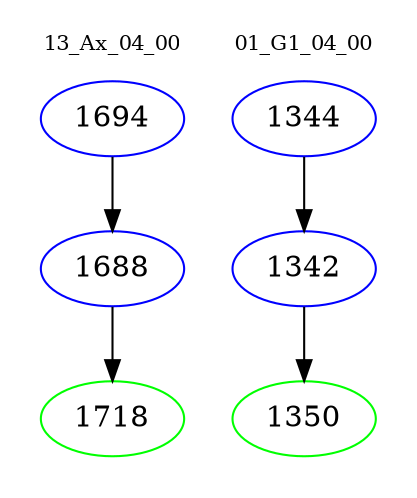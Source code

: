 digraph{
subgraph cluster_0 {
color = white
label = "13_Ax_04_00";
fontsize=10;
T0_1694 [label="1694", color="blue"]
T0_1694 -> T0_1688 [color="black"]
T0_1688 [label="1688", color="blue"]
T0_1688 -> T0_1718 [color="black"]
T0_1718 [label="1718", color="green"]
}
subgraph cluster_1 {
color = white
label = "01_G1_04_00";
fontsize=10;
T1_1344 [label="1344", color="blue"]
T1_1344 -> T1_1342 [color="black"]
T1_1342 [label="1342", color="blue"]
T1_1342 -> T1_1350 [color="black"]
T1_1350 [label="1350", color="green"]
}
}
